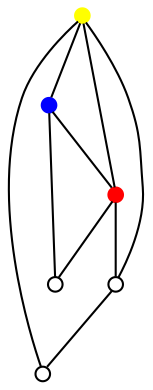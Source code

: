 digraph G {
    edge[arrowhead=none];
    node[shape=circle, fixedsize=1, width=0.1, label=""];
    a[color=yellow, style=filled];
    b[color=orange, style=filled];  
    c[color=red, style=filled];
    b[color=blue, style=filled];  
    a -> b 
    a -> c
    b -> c
    a -> d
    c -> d
    b -> e
    c -> e
    a -> f
    d -> f
}